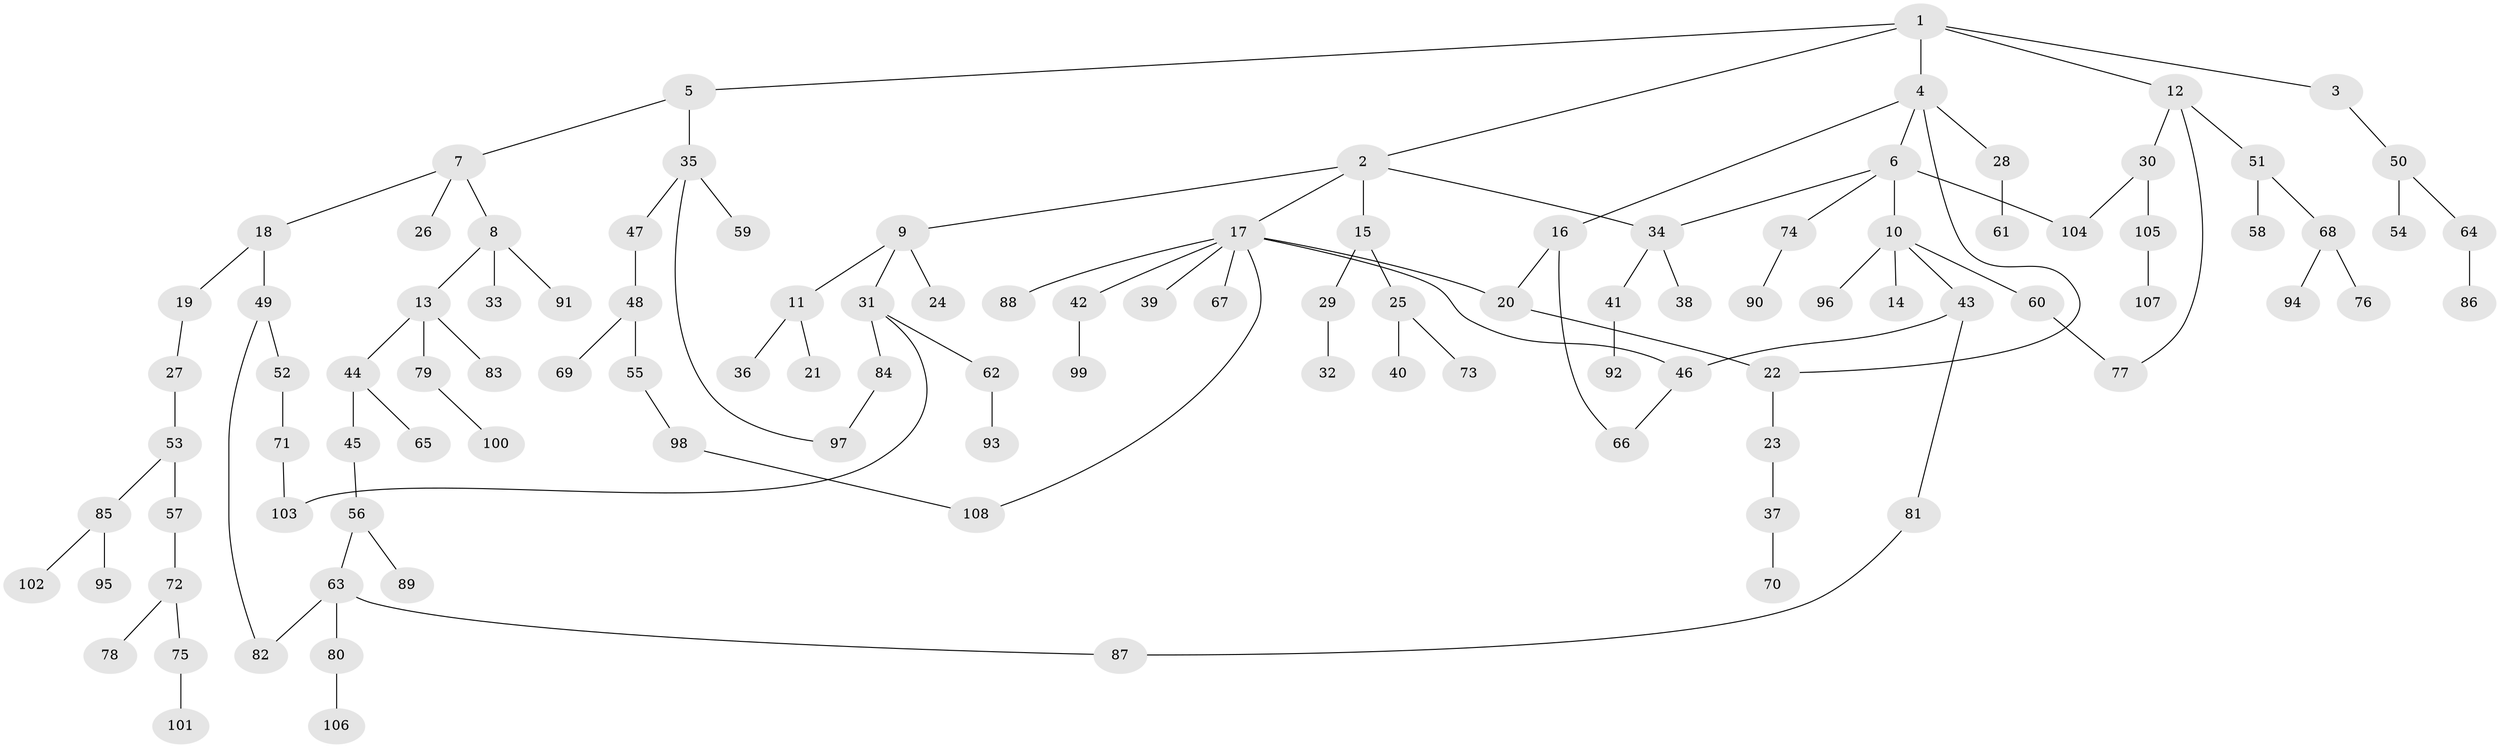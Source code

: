 // coarse degree distribution, {5: 0.05333333333333334, 1: 0.48, 2: 0.26666666666666666, 4: 0.02666666666666667, 7: 0.013333333333333334, 8: 0.013333333333333334, 13: 0.013333333333333334, 3: 0.13333333333333333}
// Generated by graph-tools (version 1.1) at 2025/45/03/04/25 21:45:04]
// undirected, 108 vertices, 119 edges
graph export_dot {
graph [start="1"]
  node [color=gray90,style=filled];
  1;
  2;
  3;
  4;
  5;
  6;
  7;
  8;
  9;
  10;
  11;
  12;
  13;
  14;
  15;
  16;
  17;
  18;
  19;
  20;
  21;
  22;
  23;
  24;
  25;
  26;
  27;
  28;
  29;
  30;
  31;
  32;
  33;
  34;
  35;
  36;
  37;
  38;
  39;
  40;
  41;
  42;
  43;
  44;
  45;
  46;
  47;
  48;
  49;
  50;
  51;
  52;
  53;
  54;
  55;
  56;
  57;
  58;
  59;
  60;
  61;
  62;
  63;
  64;
  65;
  66;
  67;
  68;
  69;
  70;
  71;
  72;
  73;
  74;
  75;
  76;
  77;
  78;
  79;
  80;
  81;
  82;
  83;
  84;
  85;
  86;
  87;
  88;
  89;
  90;
  91;
  92;
  93;
  94;
  95;
  96;
  97;
  98;
  99;
  100;
  101;
  102;
  103;
  104;
  105;
  106;
  107;
  108;
  1 -- 2;
  1 -- 3;
  1 -- 4;
  1 -- 5;
  1 -- 12;
  2 -- 9;
  2 -- 15;
  2 -- 17;
  2 -- 34;
  3 -- 50;
  4 -- 6;
  4 -- 16;
  4 -- 22;
  4 -- 28;
  5 -- 7;
  5 -- 35;
  6 -- 10;
  6 -- 74;
  6 -- 104;
  6 -- 34;
  7 -- 8;
  7 -- 18;
  7 -- 26;
  8 -- 13;
  8 -- 33;
  8 -- 91;
  9 -- 11;
  9 -- 24;
  9 -- 31;
  10 -- 14;
  10 -- 43;
  10 -- 60;
  10 -- 96;
  11 -- 21;
  11 -- 36;
  12 -- 30;
  12 -- 51;
  12 -- 77;
  13 -- 44;
  13 -- 79;
  13 -- 83;
  15 -- 25;
  15 -- 29;
  16 -- 66;
  16 -- 20;
  17 -- 20;
  17 -- 39;
  17 -- 42;
  17 -- 67;
  17 -- 88;
  17 -- 108;
  17 -- 46;
  18 -- 19;
  18 -- 49;
  19 -- 27;
  20 -- 22;
  22 -- 23;
  23 -- 37;
  25 -- 40;
  25 -- 73;
  27 -- 53;
  28 -- 61;
  29 -- 32;
  30 -- 104;
  30 -- 105;
  31 -- 62;
  31 -- 84;
  31 -- 103;
  34 -- 38;
  34 -- 41;
  35 -- 47;
  35 -- 59;
  35 -- 97;
  37 -- 70;
  41 -- 92;
  42 -- 99;
  43 -- 46;
  43 -- 81;
  44 -- 45;
  44 -- 65;
  45 -- 56;
  46 -- 66;
  47 -- 48;
  48 -- 55;
  48 -- 69;
  49 -- 52;
  49 -- 82;
  50 -- 54;
  50 -- 64;
  51 -- 58;
  51 -- 68;
  52 -- 71;
  53 -- 57;
  53 -- 85;
  55 -- 98;
  56 -- 63;
  56 -- 89;
  57 -- 72;
  60 -- 77;
  62 -- 93;
  63 -- 80;
  63 -- 82;
  63 -- 87;
  64 -- 86;
  68 -- 76;
  68 -- 94;
  71 -- 103;
  72 -- 75;
  72 -- 78;
  74 -- 90;
  75 -- 101;
  79 -- 100;
  80 -- 106;
  81 -- 87;
  84 -- 97;
  85 -- 95;
  85 -- 102;
  98 -- 108;
  105 -- 107;
}
